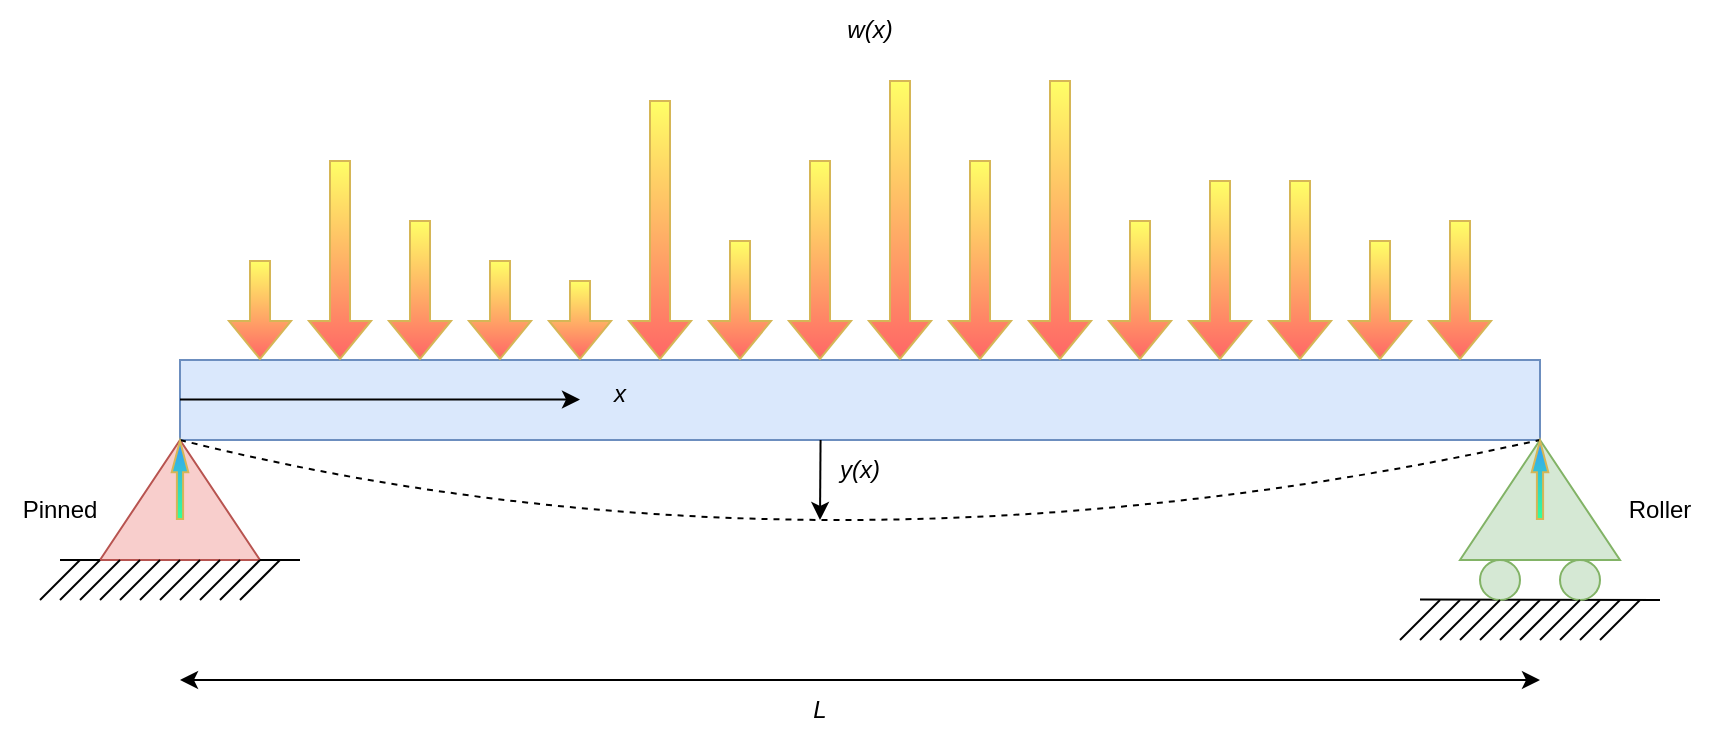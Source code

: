 <mxfile version="21.0.6" type="device"><diagram name="Page-1" id="kKWEWkRuw4ztMNsksshG"><mxGraphModel dx="1680" dy="537" grid="1" gridSize="10" guides="1" tooltips="1" connect="1" arrows="1" fold="1" page="1" pageScale="1" pageWidth="850" pageHeight="1100" math="0" shadow="0"><root><mxCell id="0"/><mxCell id="1" parent="0"/><mxCell id="xb0pJItUgRJRIg8Bft5l-1" value="" style="triangle;whiteSpace=wrap;html=1;rotation=-90;fillColor=#f8cecc;strokeColor=#b85450;" parent="1" vertex="1"><mxGeometry x="50" y="270" width="60" height="80" as="geometry"/></mxCell><mxCell id="xb0pJItUgRJRIg8Bft5l-3" value="" style="rounded=0;whiteSpace=wrap;html=1;fillColor=#dae8fc;strokeColor=#6c8ebf;" parent="1" vertex="1"><mxGeometry x="80" y="240" width="680" height="40" as="geometry"/></mxCell><mxCell id="xb0pJItUgRJRIg8Bft5l-4" value="" style="triangle;whiteSpace=wrap;html=1;rotation=-90;fillColor=#d5e8d4;strokeColor=#82b366;" parent="1" vertex="1"><mxGeometry x="730" y="270" width="60" height="80" as="geometry"/></mxCell><mxCell id="xb0pJItUgRJRIg8Bft5l-5" value="" style="endArrow=none;html=1;rounded=0;" parent="1" edge="1"><mxGeometry width="50" height="50" relative="1" as="geometry"><mxPoint x="120" y="340" as="sourcePoint"/><mxPoint x="140" y="340" as="targetPoint"/></mxGeometry></mxCell><mxCell id="xb0pJItUgRJRIg8Bft5l-6" value="" style="endArrow=none;html=1;rounded=0;" parent="1" edge="1"><mxGeometry width="50" height="50" relative="1" as="geometry"><mxPoint x="20" y="340" as="sourcePoint"/><mxPoint x="40" y="340" as="targetPoint"/></mxGeometry></mxCell><mxCell id="xb0pJItUgRJRIg8Bft5l-8" value="" style="endArrow=none;html=1;rounded=0;" parent="1" edge="1"><mxGeometry width="50" height="50" relative="1" as="geometry"><mxPoint x="700" y="359.77" as="sourcePoint"/><mxPoint x="820" y="360" as="targetPoint"/></mxGeometry></mxCell><mxCell id="xb0pJItUgRJRIg8Bft5l-9" value="" style="ellipse;whiteSpace=wrap;html=1;aspect=fixed;fillColor=#d5e8d4;strokeColor=#82b366;" parent="1" vertex="1"><mxGeometry x="730" y="340" width="20" height="20" as="geometry"/></mxCell><mxCell id="xb0pJItUgRJRIg8Bft5l-10" value="" style="ellipse;whiteSpace=wrap;html=1;aspect=fixed;fillColor=#d5e8d4;strokeColor=#82b366;" parent="1" vertex="1"><mxGeometry x="770" y="340" width="20" height="20" as="geometry"/></mxCell><mxCell id="xb0pJItUgRJRIg8Bft5l-14" value="" style="endArrow=none;html=1;rounded=0;" parent="1" edge="1"><mxGeometry width="50" height="50" relative="1" as="geometry"><mxPoint x="10" y="360" as="sourcePoint"/><mxPoint x="30" y="340" as="targetPoint"/></mxGeometry></mxCell><mxCell id="xb0pJItUgRJRIg8Bft5l-15" value="" style="endArrow=none;html=1;rounded=0;" parent="1" edge="1"><mxGeometry width="50" height="50" relative="1" as="geometry"><mxPoint x="20" y="360" as="sourcePoint"/><mxPoint x="40" y="340" as="targetPoint"/></mxGeometry></mxCell><mxCell id="xb0pJItUgRJRIg8Bft5l-16" value="" style="endArrow=none;html=1;rounded=0;" parent="1" edge="1"><mxGeometry width="50" height="50" relative="1" as="geometry"><mxPoint x="30" y="360" as="sourcePoint"/><mxPoint x="50" y="340" as="targetPoint"/></mxGeometry></mxCell><mxCell id="xb0pJItUgRJRIg8Bft5l-17" value="" style="endArrow=none;html=1;rounded=0;" parent="1" edge="1"><mxGeometry width="50" height="50" relative="1" as="geometry"><mxPoint x="40" y="360" as="sourcePoint"/><mxPoint x="60" y="340" as="targetPoint"/></mxGeometry></mxCell><mxCell id="xb0pJItUgRJRIg8Bft5l-18" value="" style="endArrow=none;html=1;rounded=0;" parent="1" edge="1"><mxGeometry width="50" height="50" relative="1" as="geometry"><mxPoint x="50" y="360" as="sourcePoint"/><mxPoint x="70" y="340" as="targetPoint"/></mxGeometry></mxCell><mxCell id="xb0pJItUgRJRIg8Bft5l-19" value="" style="endArrow=none;html=1;rounded=0;" parent="1" edge="1"><mxGeometry width="50" height="50" relative="1" as="geometry"><mxPoint x="60" y="360" as="sourcePoint"/><mxPoint x="80" y="340" as="targetPoint"/></mxGeometry></mxCell><mxCell id="xb0pJItUgRJRIg8Bft5l-20" value="" style="endArrow=none;html=1;rounded=0;" parent="1" edge="1"><mxGeometry width="50" height="50" relative="1" as="geometry"><mxPoint x="70" y="360" as="sourcePoint"/><mxPoint x="90" y="340" as="targetPoint"/></mxGeometry></mxCell><mxCell id="xb0pJItUgRJRIg8Bft5l-21" value="" style="endArrow=none;html=1;rounded=0;" parent="1" edge="1"><mxGeometry width="50" height="50" relative="1" as="geometry"><mxPoint x="80" y="360" as="sourcePoint"/><mxPoint x="100" y="340" as="targetPoint"/></mxGeometry></mxCell><mxCell id="xb0pJItUgRJRIg8Bft5l-22" value="" style="endArrow=none;html=1;rounded=0;" parent="1" edge="1"><mxGeometry width="50" height="50" relative="1" as="geometry"><mxPoint x="90" y="360" as="sourcePoint"/><mxPoint x="110" y="340" as="targetPoint"/></mxGeometry></mxCell><mxCell id="xb0pJItUgRJRIg8Bft5l-23" value="" style="endArrow=none;html=1;rounded=0;" parent="1" edge="1"><mxGeometry width="50" height="50" relative="1" as="geometry"><mxPoint x="100" y="360" as="sourcePoint"/><mxPoint x="120" y="340" as="targetPoint"/></mxGeometry></mxCell><mxCell id="xb0pJItUgRJRIg8Bft5l-24" value="" style="endArrow=none;html=1;rounded=0;" parent="1" edge="1"><mxGeometry width="50" height="50" relative="1" as="geometry"><mxPoint x="110" y="360" as="sourcePoint"/><mxPoint x="130" y="340" as="targetPoint"/></mxGeometry></mxCell><mxCell id="xb0pJItUgRJRIg8Bft5l-30" value="" style="endArrow=none;html=1;rounded=0;" parent="1" edge="1"><mxGeometry width="50" height="50" relative="1" as="geometry"><mxPoint x="690" y="380" as="sourcePoint"/><mxPoint x="710" y="360" as="targetPoint"/></mxGeometry></mxCell><mxCell id="xb0pJItUgRJRIg8Bft5l-31" value="" style="endArrow=none;html=1;rounded=0;" parent="1" edge="1"><mxGeometry width="50" height="50" relative="1" as="geometry"><mxPoint x="700" y="380" as="sourcePoint"/><mxPoint x="720" y="360" as="targetPoint"/></mxGeometry></mxCell><mxCell id="xb0pJItUgRJRIg8Bft5l-32" value="" style="endArrow=none;html=1;rounded=0;" parent="1" edge="1"><mxGeometry width="50" height="50" relative="1" as="geometry"><mxPoint x="710" y="380" as="sourcePoint"/><mxPoint x="730" y="360" as="targetPoint"/></mxGeometry></mxCell><mxCell id="xb0pJItUgRJRIg8Bft5l-33" value="" style="endArrow=none;html=1;rounded=0;" parent="1" edge="1"><mxGeometry width="50" height="50" relative="1" as="geometry"><mxPoint x="720" y="380" as="sourcePoint"/><mxPoint x="740" y="360" as="targetPoint"/></mxGeometry></mxCell><mxCell id="xb0pJItUgRJRIg8Bft5l-34" value="" style="endArrow=none;html=1;rounded=0;" parent="1" edge="1"><mxGeometry width="50" height="50" relative="1" as="geometry"><mxPoint x="730" y="380" as="sourcePoint"/><mxPoint x="750" y="360" as="targetPoint"/></mxGeometry></mxCell><mxCell id="xb0pJItUgRJRIg8Bft5l-35" value="" style="endArrow=none;html=1;rounded=0;" parent="1" edge="1"><mxGeometry width="50" height="50" relative="1" as="geometry"><mxPoint x="740" y="380" as="sourcePoint"/><mxPoint x="760" y="360" as="targetPoint"/></mxGeometry></mxCell><mxCell id="xb0pJItUgRJRIg8Bft5l-36" value="" style="endArrow=none;html=1;rounded=0;" parent="1" edge="1"><mxGeometry width="50" height="50" relative="1" as="geometry"><mxPoint x="750" y="380" as="sourcePoint"/><mxPoint x="770" y="360" as="targetPoint"/></mxGeometry></mxCell><mxCell id="xb0pJItUgRJRIg8Bft5l-37" value="" style="endArrow=none;html=1;rounded=0;" parent="1" edge="1"><mxGeometry width="50" height="50" relative="1" as="geometry"><mxPoint x="760" y="380" as="sourcePoint"/><mxPoint x="780" y="360" as="targetPoint"/></mxGeometry></mxCell><mxCell id="xb0pJItUgRJRIg8Bft5l-38" value="" style="endArrow=none;html=1;rounded=0;" parent="1" edge="1"><mxGeometry width="50" height="50" relative="1" as="geometry"><mxPoint x="770" y="380" as="sourcePoint"/><mxPoint x="790" y="360" as="targetPoint"/></mxGeometry></mxCell><mxCell id="xb0pJItUgRJRIg8Bft5l-39" value="" style="endArrow=none;html=1;rounded=0;" parent="1" edge="1"><mxGeometry width="50" height="50" relative="1" as="geometry"><mxPoint x="780" y="380" as="sourcePoint"/><mxPoint x="800" y="360" as="targetPoint"/></mxGeometry></mxCell><mxCell id="xb0pJItUgRJRIg8Bft5l-40" value="" style="endArrow=none;html=1;rounded=0;" parent="1" edge="1"><mxGeometry width="50" height="50" relative="1" as="geometry"><mxPoint x="790" y="380" as="sourcePoint"/><mxPoint x="810" y="360" as="targetPoint"/></mxGeometry></mxCell><mxCell id="xb0pJItUgRJRIg8Bft5l-43" value="" style="shape=flexArrow;endArrow=classic;html=1;rounded=0;fillColor=#FFFF66;strokeColor=#d6b656;gradientColor=#FF6666;shadow=0;" parent="1" edge="1"><mxGeometry width="50" height="50" relative="1" as="geometry"><mxPoint x="120" y="190" as="sourcePoint"/><mxPoint x="120" y="240" as="targetPoint"/></mxGeometry></mxCell><mxCell id="xb0pJItUgRJRIg8Bft5l-44" value="" style="shape=flexArrow;endArrow=classic;html=1;rounded=0;fillColor=#FFFF66;strokeColor=#d6b656;gradientColor=#FF6666;shadow=0;" parent="1" edge="1"><mxGeometry width="50" height="50" relative="1" as="geometry"><mxPoint x="160" y="140" as="sourcePoint"/><mxPoint x="160" y="240" as="targetPoint"/></mxGeometry></mxCell><mxCell id="xb0pJItUgRJRIg8Bft5l-45" value="" style="shape=flexArrow;endArrow=classic;html=1;rounded=0;fillColor=#FFFF66;strokeColor=#d6b656;gradientColor=#FF6666;shadow=0;" parent="1" edge="1"><mxGeometry width="50" height="50" relative="1" as="geometry"><mxPoint x="200" y="170" as="sourcePoint"/><mxPoint x="200" y="240" as="targetPoint"/></mxGeometry></mxCell><mxCell id="xb0pJItUgRJRIg8Bft5l-46" value="" style="shape=flexArrow;endArrow=classic;html=1;rounded=0;fillColor=#FFFF66;strokeColor=#d6b656;gradientColor=#FF6666;shadow=0;" parent="1" edge="1"><mxGeometry width="50" height="50" relative="1" as="geometry"><mxPoint x="240" y="190" as="sourcePoint"/><mxPoint x="240" y="240" as="targetPoint"/></mxGeometry></mxCell><mxCell id="xb0pJItUgRJRIg8Bft5l-47" value="" style="shape=flexArrow;endArrow=classic;html=1;rounded=0;fillColor=#FFFF66;strokeColor=#d6b656;gradientColor=#FF6666;shadow=0;" parent="1" edge="1"><mxGeometry width="50" height="50" relative="1" as="geometry"><mxPoint x="280" y="200" as="sourcePoint"/><mxPoint x="280" y="240" as="targetPoint"/></mxGeometry></mxCell><mxCell id="xb0pJItUgRJRIg8Bft5l-48" value="" style="shape=flexArrow;endArrow=classic;html=1;rounded=0;fillColor=#FFFF66;strokeColor=#d6b656;gradientColor=#FF6666;shadow=0;" parent="1" edge="1"><mxGeometry width="50" height="50" relative="1" as="geometry"><mxPoint x="320" y="110" as="sourcePoint"/><mxPoint x="320" y="240" as="targetPoint"/></mxGeometry></mxCell><mxCell id="xb0pJItUgRJRIg8Bft5l-49" value="" style="shape=flexArrow;endArrow=classic;html=1;rounded=0;fillColor=#FFFF66;strokeColor=#d6b656;gradientColor=#FF6666;shadow=0;" parent="1" edge="1"><mxGeometry width="50" height="50" relative="1" as="geometry"><mxPoint x="360" y="180" as="sourcePoint"/><mxPoint x="360" y="240" as="targetPoint"/></mxGeometry></mxCell><mxCell id="xb0pJItUgRJRIg8Bft5l-50" value="" style="shape=flexArrow;endArrow=classic;html=1;rounded=0;fillColor=#FFFF66;strokeColor=#d6b656;gradientColor=#FF6666;shadow=0;" parent="1" edge="1"><mxGeometry width="50" height="50" relative="1" as="geometry"><mxPoint x="400" y="140" as="sourcePoint"/><mxPoint x="400" y="240" as="targetPoint"/></mxGeometry></mxCell><mxCell id="xb0pJItUgRJRIg8Bft5l-51" value="" style="shape=flexArrow;endArrow=classic;html=1;rounded=0;fillColor=#FFFF66;strokeColor=#d6b656;gradientColor=#FF6666;shadow=0;" parent="1" edge="1"><mxGeometry width="50" height="50" relative="1" as="geometry"><mxPoint x="440" y="100" as="sourcePoint"/><mxPoint x="440" y="240" as="targetPoint"/></mxGeometry></mxCell><mxCell id="xb0pJItUgRJRIg8Bft5l-52" value="" style="shape=flexArrow;endArrow=classic;html=1;rounded=0;fillColor=#FFFF66;strokeColor=#d6b656;gradientColor=#FF6666;shadow=0;" parent="1" edge="1"><mxGeometry width="50" height="50" relative="1" as="geometry"><mxPoint x="480" y="140" as="sourcePoint"/><mxPoint x="480" y="240" as="targetPoint"/></mxGeometry></mxCell><mxCell id="xb0pJItUgRJRIg8Bft5l-53" value="" style="shape=flexArrow;endArrow=classic;html=1;rounded=0;fillColor=#FFFF66;strokeColor=#d6b656;gradientColor=#FF6666;shadow=0;" parent="1" edge="1"><mxGeometry width="50" height="50" relative="1" as="geometry"><mxPoint x="520" y="100" as="sourcePoint"/><mxPoint x="520" y="240" as="targetPoint"/></mxGeometry></mxCell><mxCell id="xb0pJItUgRJRIg8Bft5l-54" value="" style="shape=flexArrow;endArrow=classic;html=1;rounded=0;fillColor=#FFFF66;strokeColor=#d6b656;gradientColor=#FF6666;shadow=0;" parent="1" edge="1"><mxGeometry width="50" height="50" relative="1" as="geometry"><mxPoint x="560" y="170" as="sourcePoint"/><mxPoint x="560" y="240" as="targetPoint"/></mxGeometry></mxCell><mxCell id="xb0pJItUgRJRIg8Bft5l-55" value="" style="shape=flexArrow;endArrow=classic;html=1;rounded=0;fillColor=#FFFF66;strokeColor=#d6b656;gradientColor=#FF6666;shadow=0;" parent="1" edge="1"><mxGeometry width="50" height="50" relative="1" as="geometry"><mxPoint x="600" y="150" as="sourcePoint"/><mxPoint x="600" y="240" as="targetPoint"/></mxGeometry></mxCell><mxCell id="xb0pJItUgRJRIg8Bft5l-56" value="" style="shape=flexArrow;endArrow=classic;html=1;rounded=0;fillColor=#FFFF66;strokeColor=#d6b656;gradientColor=#FF6666;shadow=0;" parent="1" edge="1"><mxGeometry width="50" height="50" relative="1" as="geometry"><mxPoint x="640" y="150" as="sourcePoint"/><mxPoint x="640" y="240" as="targetPoint"/></mxGeometry></mxCell><mxCell id="xb0pJItUgRJRIg8Bft5l-57" value="" style="shape=flexArrow;endArrow=classic;html=1;rounded=0;fillColor=#FFFF66;strokeColor=#d6b656;gradientColor=#FF6666;shadow=0;" parent="1" edge="1"><mxGeometry width="50" height="50" relative="1" as="geometry"><mxPoint x="680" y="180" as="sourcePoint"/><mxPoint x="680" y="240" as="targetPoint"/></mxGeometry></mxCell><mxCell id="xb0pJItUgRJRIg8Bft5l-58" value="" style="shape=flexArrow;endArrow=classic;html=1;rounded=0;fillColor=#FFFF66;strokeColor=#d6b656;gradientColor=#FF6666;shadow=0;" parent="1" edge="1"><mxGeometry width="50" height="50" relative="1" as="geometry"><mxPoint x="720" y="170" as="sourcePoint"/><mxPoint x="720" y="240" as="targetPoint"/></mxGeometry></mxCell><mxCell id="ig5osr2cRZDfohV7ZghD-1" value="" style="endArrow=classic;startArrow=classic;html=1;rounded=0;" parent="1" edge="1"><mxGeometry width="50" height="50" relative="1" as="geometry"><mxPoint x="80" y="400" as="sourcePoint"/><mxPoint x="760" y="400" as="targetPoint"/></mxGeometry></mxCell><mxCell id="ig5osr2cRZDfohV7ZghD-2" value="L" style="text;html=1;strokeColor=none;fillColor=none;align=center;verticalAlign=middle;whiteSpace=wrap;rounded=0;fontStyle=2" parent="1" vertex="1"><mxGeometry x="370" y="400" width="60" height="30" as="geometry"/></mxCell><mxCell id="ig5osr2cRZDfohV7ZghD-4" value="" style="endArrow=classic;html=1;rounded=0;" parent="1" edge="1"><mxGeometry width="50" height="50" relative="1" as="geometry"><mxPoint x="80" y="259.76" as="sourcePoint"/><mxPoint x="280" y="259.76" as="targetPoint"/></mxGeometry></mxCell><mxCell id="ig5osr2cRZDfohV7ZghD-5" value="x" style="text;html=1;strokeColor=none;fillColor=none;align=center;verticalAlign=middle;whiteSpace=wrap;rounded=0;fontStyle=2" parent="1" vertex="1"><mxGeometry x="270" y="242" width="60" height="30" as="geometry"/></mxCell><mxCell id="ig5osr2cRZDfohV7ZghD-6" value="w(x)" style="text;html=1;strokeColor=none;fillColor=none;align=center;verticalAlign=middle;whiteSpace=wrap;rounded=0;fontStyle=2" parent="1" vertex="1"><mxGeometry x="395" y="60" width="60" height="30" as="geometry"/></mxCell><mxCell id="ig5osr2cRZDfohV7ZghD-7" value="Pinned" style="text;html=1;strokeColor=none;fillColor=none;align=center;verticalAlign=middle;whiteSpace=wrap;rounded=0;fontStyle=0" parent="1" vertex="1"><mxGeometry x="-10" y="300" width="60" height="30" as="geometry"/></mxCell><mxCell id="ig5osr2cRZDfohV7ZghD-8" value="Roller" style="text;html=1;strokeColor=none;fillColor=none;align=center;verticalAlign=middle;whiteSpace=wrap;rounded=0;fontStyle=0" parent="1" vertex="1"><mxGeometry x="790" y="300" width="60" height="30" as="geometry"/></mxCell><mxCell id="ig5osr2cRZDfohV7ZghD-11" value="" style="curved=1;endArrow=none;html=1;rounded=0;entryX=1;entryY=0.5;entryDx=0;entryDy=0;exitX=1;exitY=0.5;exitDx=0;exitDy=0;endFill=0;dashed=1;" parent="1" source="xb0pJItUgRJRIg8Bft5l-1" target="xb0pJItUgRJRIg8Bft5l-4" edge="1"><mxGeometry width="50" height="50" relative="1" as="geometry"><mxPoint x="250" y="330" as="sourcePoint"/><mxPoint x="300" y="280" as="targetPoint"/><Array as="points"><mxPoint x="400" y="360"/></Array></mxGeometry></mxCell><mxCell id="ig5osr2cRZDfohV7ZghD-13" value="" style="endArrow=none;startArrow=classic;html=1;rounded=0;entryX=0.471;entryY=1;entryDx=0;entryDy=0;entryPerimeter=0;startFill=1;endFill=0;" parent="1" target="xb0pJItUgRJRIg8Bft5l-3" edge="1"><mxGeometry width="50" height="50" relative="1" as="geometry"><mxPoint x="400" y="320" as="sourcePoint"/><mxPoint x="430" y="260" as="targetPoint"/></mxGeometry></mxCell><mxCell id="ig5osr2cRZDfohV7ZghD-14" value="&lt;i&gt;y(x)&lt;/i&gt;" style="text;html=1;strokeColor=none;fillColor=none;align=center;verticalAlign=middle;whiteSpace=wrap;rounded=0;" parent="1" vertex="1"><mxGeometry x="390" y="280" width="60" height="30" as="geometry"/></mxCell><mxCell id="ig5osr2cRZDfohV7ZghD-17" value="" style="shape=flexArrow;endArrow=classic;html=1;rounded=0;fillColor=#33FF99;strokeColor=#d6b656;gradientColor=#3399FF;shadow=0;endWidth=4.194;endSize=4.89;width=3.087;gradientDirection=north;" parent="1" edge="1"><mxGeometry width="50" height="50" relative="1" as="geometry"><mxPoint x="80.0" y="320" as="sourcePoint"/><mxPoint x="80.0" y="280" as="targetPoint"/></mxGeometry></mxCell><mxCell id="ig5osr2cRZDfohV7ZghD-18" value="" style="shape=flexArrow;endArrow=classic;html=1;rounded=0;fillColor=#33FF99;strokeColor=#d6b656;gradientColor=#3399FF;shadow=0;endWidth=4.194;endSize=4.89;width=3.087;gradientDirection=north;" parent="1" edge="1"><mxGeometry width="50" height="50" relative="1" as="geometry"><mxPoint x="760" y="320" as="sourcePoint"/><mxPoint x="760" y="280" as="targetPoint"/></mxGeometry></mxCell></root></mxGraphModel></diagram></mxfile>